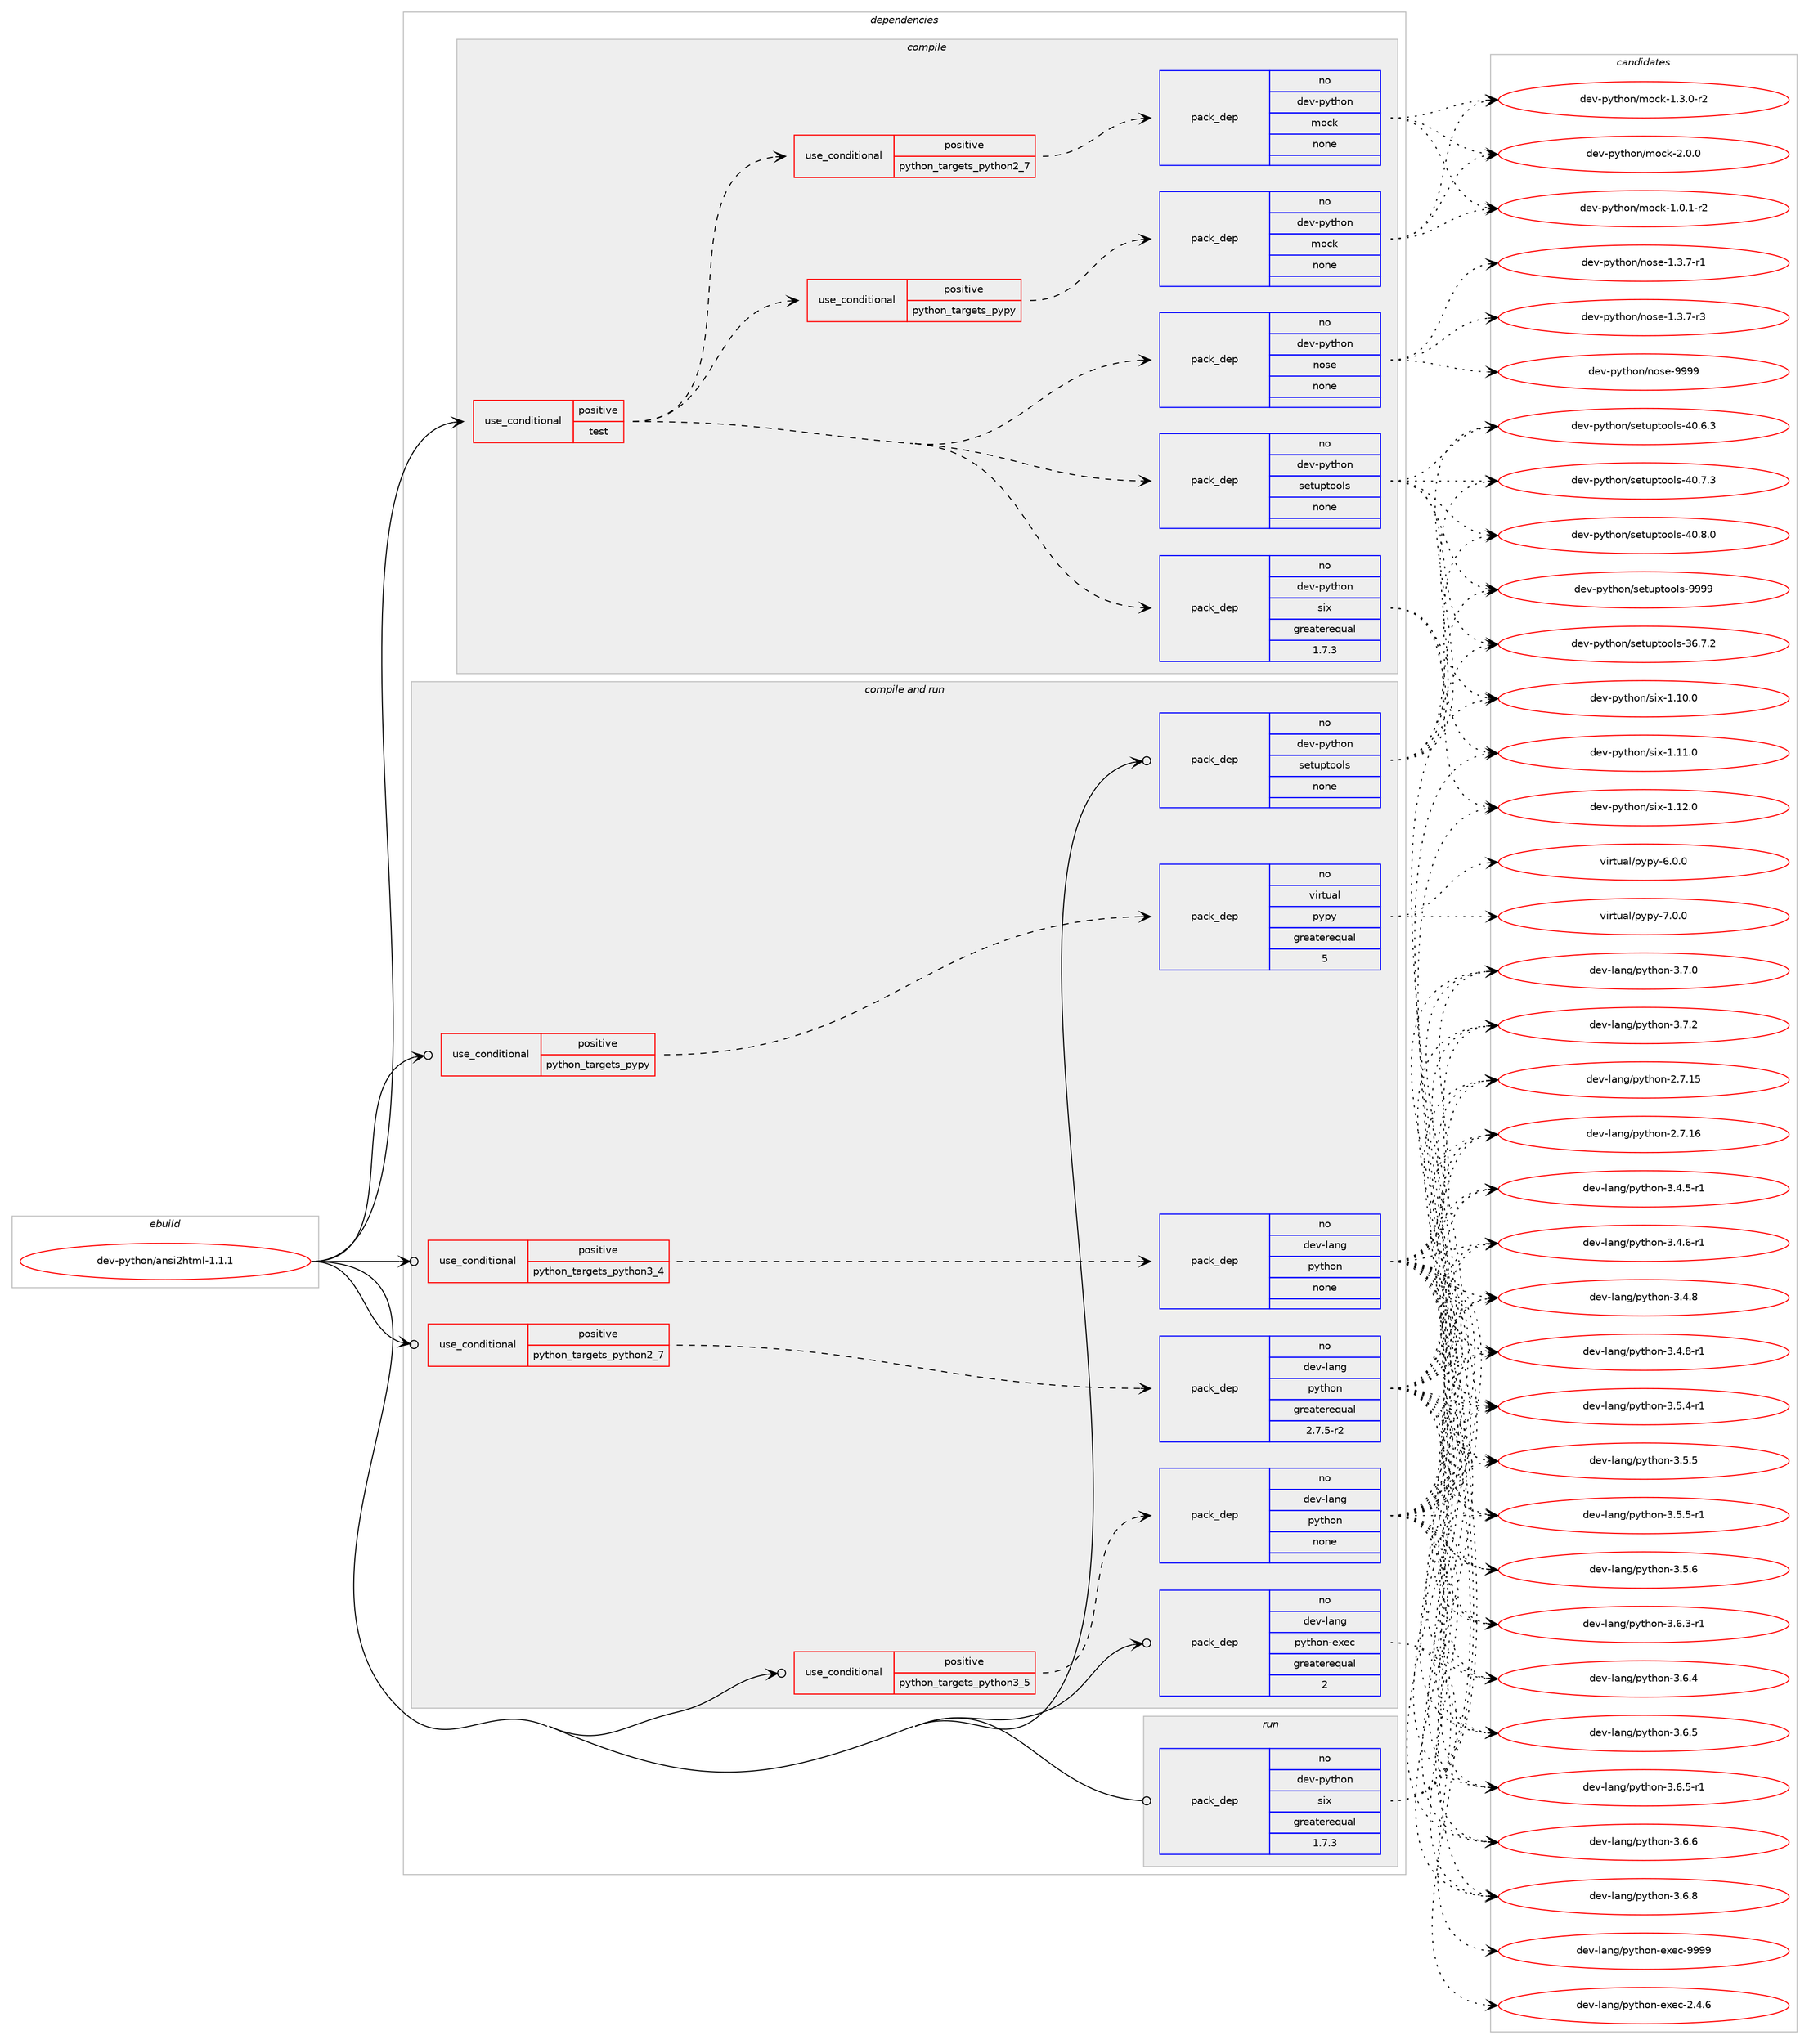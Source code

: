 digraph prolog {

# *************
# Graph options
# *************

newrank=true;
concentrate=true;
compound=true;
graph [rankdir=LR,fontname=Helvetica,fontsize=10,ranksep=1.5];#, ranksep=2.5, nodesep=0.2];
edge  [arrowhead=vee];
node  [fontname=Helvetica,fontsize=10];

# **********
# The ebuild
# **********

subgraph cluster_leftcol {
color=gray;
rank=same;
label=<<i>ebuild</i>>;
id [label="dev-python/ansi2html-1.1.1", color=red, width=4, href="../dev-python/ansi2html-1.1.1.svg"];
}

# ****************
# The dependencies
# ****************

subgraph cluster_midcol {
color=gray;
label=<<i>dependencies</i>>;
subgraph cluster_compile {
fillcolor="#eeeeee";
style=filled;
label=<<i>compile</i>>;
subgraph cond370765 {
dependency1398252 [label=<<TABLE BORDER="0" CELLBORDER="1" CELLSPACING="0" CELLPADDING="4"><TR><TD ROWSPAN="3" CELLPADDING="10">use_conditional</TD></TR><TR><TD>positive</TD></TR><TR><TD>test</TD></TR></TABLE>>, shape=none, color=red];
subgraph pack1004262 {
dependency1398253 [label=<<TABLE BORDER="0" CELLBORDER="1" CELLSPACING="0" CELLPADDING="4" WIDTH="220"><TR><TD ROWSPAN="6" CELLPADDING="30">pack_dep</TD></TR><TR><TD WIDTH="110">no</TD></TR><TR><TD>dev-python</TD></TR><TR><TD>setuptools</TD></TR><TR><TD>none</TD></TR><TR><TD></TD></TR></TABLE>>, shape=none, color=blue];
}
dependency1398252:e -> dependency1398253:w [weight=20,style="dashed",arrowhead="vee"];
subgraph pack1004263 {
dependency1398254 [label=<<TABLE BORDER="0" CELLBORDER="1" CELLSPACING="0" CELLPADDING="4" WIDTH="220"><TR><TD ROWSPAN="6" CELLPADDING="30">pack_dep</TD></TR><TR><TD WIDTH="110">no</TD></TR><TR><TD>dev-python</TD></TR><TR><TD>six</TD></TR><TR><TD>greaterequal</TD></TR><TR><TD>1.7.3</TD></TR></TABLE>>, shape=none, color=blue];
}
dependency1398252:e -> dependency1398254:w [weight=20,style="dashed",arrowhead="vee"];
subgraph pack1004264 {
dependency1398255 [label=<<TABLE BORDER="0" CELLBORDER="1" CELLSPACING="0" CELLPADDING="4" WIDTH="220"><TR><TD ROWSPAN="6" CELLPADDING="30">pack_dep</TD></TR><TR><TD WIDTH="110">no</TD></TR><TR><TD>dev-python</TD></TR><TR><TD>nose</TD></TR><TR><TD>none</TD></TR><TR><TD></TD></TR></TABLE>>, shape=none, color=blue];
}
dependency1398252:e -> dependency1398255:w [weight=20,style="dashed",arrowhead="vee"];
subgraph cond370766 {
dependency1398256 [label=<<TABLE BORDER="0" CELLBORDER="1" CELLSPACING="0" CELLPADDING="4"><TR><TD ROWSPAN="3" CELLPADDING="10">use_conditional</TD></TR><TR><TD>positive</TD></TR><TR><TD>python_targets_pypy</TD></TR></TABLE>>, shape=none, color=red];
subgraph pack1004265 {
dependency1398257 [label=<<TABLE BORDER="0" CELLBORDER="1" CELLSPACING="0" CELLPADDING="4" WIDTH="220"><TR><TD ROWSPAN="6" CELLPADDING="30">pack_dep</TD></TR><TR><TD WIDTH="110">no</TD></TR><TR><TD>dev-python</TD></TR><TR><TD>mock</TD></TR><TR><TD>none</TD></TR><TR><TD></TD></TR></TABLE>>, shape=none, color=blue];
}
dependency1398256:e -> dependency1398257:w [weight=20,style="dashed",arrowhead="vee"];
}
dependency1398252:e -> dependency1398256:w [weight=20,style="dashed",arrowhead="vee"];
subgraph cond370767 {
dependency1398258 [label=<<TABLE BORDER="0" CELLBORDER="1" CELLSPACING="0" CELLPADDING="4"><TR><TD ROWSPAN="3" CELLPADDING="10">use_conditional</TD></TR><TR><TD>positive</TD></TR><TR><TD>python_targets_python2_7</TD></TR></TABLE>>, shape=none, color=red];
subgraph pack1004266 {
dependency1398259 [label=<<TABLE BORDER="0" CELLBORDER="1" CELLSPACING="0" CELLPADDING="4" WIDTH="220"><TR><TD ROWSPAN="6" CELLPADDING="30">pack_dep</TD></TR><TR><TD WIDTH="110">no</TD></TR><TR><TD>dev-python</TD></TR><TR><TD>mock</TD></TR><TR><TD>none</TD></TR><TR><TD></TD></TR></TABLE>>, shape=none, color=blue];
}
dependency1398258:e -> dependency1398259:w [weight=20,style="dashed",arrowhead="vee"];
}
dependency1398252:e -> dependency1398258:w [weight=20,style="dashed",arrowhead="vee"];
}
id:e -> dependency1398252:w [weight=20,style="solid",arrowhead="vee"];
}
subgraph cluster_compileandrun {
fillcolor="#eeeeee";
style=filled;
label=<<i>compile and run</i>>;
subgraph cond370768 {
dependency1398260 [label=<<TABLE BORDER="0" CELLBORDER="1" CELLSPACING="0" CELLPADDING="4"><TR><TD ROWSPAN="3" CELLPADDING="10">use_conditional</TD></TR><TR><TD>positive</TD></TR><TR><TD>python_targets_pypy</TD></TR></TABLE>>, shape=none, color=red];
subgraph pack1004267 {
dependency1398261 [label=<<TABLE BORDER="0" CELLBORDER="1" CELLSPACING="0" CELLPADDING="4" WIDTH="220"><TR><TD ROWSPAN="6" CELLPADDING="30">pack_dep</TD></TR><TR><TD WIDTH="110">no</TD></TR><TR><TD>virtual</TD></TR><TR><TD>pypy</TD></TR><TR><TD>greaterequal</TD></TR><TR><TD>5</TD></TR></TABLE>>, shape=none, color=blue];
}
dependency1398260:e -> dependency1398261:w [weight=20,style="dashed",arrowhead="vee"];
}
id:e -> dependency1398260:w [weight=20,style="solid",arrowhead="odotvee"];
subgraph cond370769 {
dependency1398262 [label=<<TABLE BORDER="0" CELLBORDER="1" CELLSPACING="0" CELLPADDING="4"><TR><TD ROWSPAN="3" CELLPADDING="10">use_conditional</TD></TR><TR><TD>positive</TD></TR><TR><TD>python_targets_python2_7</TD></TR></TABLE>>, shape=none, color=red];
subgraph pack1004268 {
dependency1398263 [label=<<TABLE BORDER="0" CELLBORDER="1" CELLSPACING="0" CELLPADDING="4" WIDTH="220"><TR><TD ROWSPAN="6" CELLPADDING="30">pack_dep</TD></TR><TR><TD WIDTH="110">no</TD></TR><TR><TD>dev-lang</TD></TR><TR><TD>python</TD></TR><TR><TD>greaterequal</TD></TR><TR><TD>2.7.5-r2</TD></TR></TABLE>>, shape=none, color=blue];
}
dependency1398262:e -> dependency1398263:w [weight=20,style="dashed",arrowhead="vee"];
}
id:e -> dependency1398262:w [weight=20,style="solid",arrowhead="odotvee"];
subgraph cond370770 {
dependency1398264 [label=<<TABLE BORDER="0" CELLBORDER="1" CELLSPACING="0" CELLPADDING="4"><TR><TD ROWSPAN="3" CELLPADDING="10">use_conditional</TD></TR><TR><TD>positive</TD></TR><TR><TD>python_targets_python3_4</TD></TR></TABLE>>, shape=none, color=red];
subgraph pack1004269 {
dependency1398265 [label=<<TABLE BORDER="0" CELLBORDER="1" CELLSPACING="0" CELLPADDING="4" WIDTH="220"><TR><TD ROWSPAN="6" CELLPADDING="30">pack_dep</TD></TR><TR><TD WIDTH="110">no</TD></TR><TR><TD>dev-lang</TD></TR><TR><TD>python</TD></TR><TR><TD>none</TD></TR><TR><TD></TD></TR></TABLE>>, shape=none, color=blue];
}
dependency1398264:e -> dependency1398265:w [weight=20,style="dashed",arrowhead="vee"];
}
id:e -> dependency1398264:w [weight=20,style="solid",arrowhead="odotvee"];
subgraph cond370771 {
dependency1398266 [label=<<TABLE BORDER="0" CELLBORDER="1" CELLSPACING="0" CELLPADDING="4"><TR><TD ROWSPAN="3" CELLPADDING="10">use_conditional</TD></TR><TR><TD>positive</TD></TR><TR><TD>python_targets_python3_5</TD></TR></TABLE>>, shape=none, color=red];
subgraph pack1004270 {
dependency1398267 [label=<<TABLE BORDER="0" CELLBORDER="1" CELLSPACING="0" CELLPADDING="4" WIDTH="220"><TR><TD ROWSPAN="6" CELLPADDING="30">pack_dep</TD></TR><TR><TD WIDTH="110">no</TD></TR><TR><TD>dev-lang</TD></TR><TR><TD>python</TD></TR><TR><TD>none</TD></TR><TR><TD></TD></TR></TABLE>>, shape=none, color=blue];
}
dependency1398266:e -> dependency1398267:w [weight=20,style="dashed",arrowhead="vee"];
}
id:e -> dependency1398266:w [weight=20,style="solid",arrowhead="odotvee"];
subgraph pack1004271 {
dependency1398268 [label=<<TABLE BORDER="0" CELLBORDER="1" CELLSPACING="0" CELLPADDING="4" WIDTH="220"><TR><TD ROWSPAN="6" CELLPADDING="30">pack_dep</TD></TR><TR><TD WIDTH="110">no</TD></TR><TR><TD>dev-lang</TD></TR><TR><TD>python-exec</TD></TR><TR><TD>greaterequal</TD></TR><TR><TD>2</TD></TR></TABLE>>, shape=none, color=blue];
}
id:e -> dependency1398268:w [weight=20,style="solid",arrowhead="odotvee"];
subgraph pack1004272 {
dependency1398269 [label=<<TABLE BORDER="0" CELLBORDER="1" CELLSPACING="0" CELLPADDING="4" WIDTH="220"><TR><TD ROWSPAN="6" CELLPADDING="30">pack_dep</TD></TR><TR><TD WIDTH="110">no</TD></TR><TR><TD>dev-python</TD></TR><TR><TD>setuptools</TD></TR><TR><TD>none</TD></TR><TR><TD></TD></TR></TABLE>>, shape=none, color=blue];
}
id:e -> dependency1398269:w [weight=20,style="solid",arrowhead="odotvee"];
}
subgraph cluster_run {
fillcolor="#eeeeee";
style=filled;
label=<<i>run</i>>;
subgraph pack1004273 {
dependency1398270 [label=<<TABLE BORDER="0" CELLBORDER="1" CELLSPACING="0" CELLPADDING="4" WIDTH="220"><TR><TD ROWSPAN="6" CELLPADDING="30">pack_dep</TD></TR><TR><TD WIDTH="110">no</TD></TR><TR><TD>dev-python</TD></TR><TR><TD>six</TD></TR><TR><TD>greaterequal</TD></TR><TR><TD>1.7.3</TD></TR></TABLE>>, shape=none, color=blue];
}
id:e -> dependency1398270:w [weight=20,style="solid",arrowhead="odot"];
}
}

# **************
# The candidates
# **************

subgraph cluster_choices {
rank=same;
color=gray;
label=<<i>candidates</i>>;

subgraph choice1004262 {
color=black;
nodesep=1;
choice100101118451121211161041111104711510111611711211611111110811545515446554650 [label="dev-python/setuptools-36.7.2", color=red, width=4,href="../dev-python/setuptools-36.7.2.svg"];
choice100101118451121211161041111104711510111611711211611111110811545524846544651 [label="dev-python/setuptools-40.6.3", color=red, width=4,href="../dev-python/setuptools-40.6.3.svg"];
choice100101118451121211161041111104711510111611711211611111110811545524846554651 [label="dev-python/setuptools-40.7.3", color=red, width=4,href="../dev-python/setuptools-40.7.3.svg"];
choice100101118451121211161041111104711510111611711211611111110811545524846564648 [label="dev-python/setuptools-40.8.0", color=red, width=4,href="../dev-python/setuptools-40.8.0.svg"];
choice10010111845112121116104111110471151011161171121161111111081154557575757 [label="dev-python/setuptools-9999", color=red, width=4,href="../dev-python/setuptools-9999.svg"];
dependency1398253:e -> choice100101118451121211161041111104711510111611711211611111110811545515446554650:w [style=dotted,weight="100"];
dependency1398253:e -> choice100101118451121211161041111104711510111611711211611111110811545524846544651:w [style=dotted,weight="100"];
dependency1398253:e -> choice100101118451121211161041111104711510111611711211611111110811545524846554651:w [style=dotted,weight="100"];
dependency1398253:e -> choice100101118451121211161041111104711510111611711211611111110811545524846564648:w [style=dotted,weight="100"];
dependency1398253:e -> choice10010111845112121116104111110471151011161171121161111111081154557575757:w [style=dotted,weight="100"];
}
subgraph choice1004263 {
color=black;
nodesep=1;
choice100101118451121211161041111104711510512045494649484648 [label="dev-python/six-1.10.0", color=red, width=4,href="../dev-python/six-1.10.0.svg"];
choice100101118451121211161041111104711510512045494649494648 [label="dev-python/six-1.11.0", color=red, width=4,href="../dev-python/six-1.11.0.svg"];
choice100101118451121211161041111104711510512045494649504648 [label="dev-python/six-1.12.0", color=red, width=4,href="../dev-python/six-1.12.0.svg"];
dependency1398254:e -> choice100101118451121211161041111104711510512045494649484648:w [style=dotted,weight="100"];
dependency1398254:e -> choice100101118451121211161041111104711510512045494649494648:w [style=dotted,weight="100"];
dependency1398254:e -> choice100101118451121211161041111104711510512045494649504648:w [style=dotted,weight="100"];
}
subgraph choice1004264 {
color=black;
nodesep=1;
choice10010111845112121116104111110471101111151014549465146554511449 [label="dev-python/nose-1.3.7-r1", color=red, width=4,href="../dev-python/nose-1.3.7-r1.svg"];
choice10010111845112121116104111110471101111151014549465146554511451 [label="dev-python/nose-1.3.7-r3", color=red, width=4,href="../dev-python/nose-1.3.7-r3.svg"];
choice10010111845112121116104111110471101111151014557575757 [label="dev-python/nose-9999", color=red, width=4,href="../dev-python/nose-9999.svg"];
dependency1398255:e -> choice10010111845112121116104111110471101111151014549465146554511449:w [style=dotted,weight="100"];
dependency1398255:e -> choice10010111845112121116104111110471101111151014549465146554511451:w [style=dotted,weight="100"];
dependency1398255:e -> choice10010111845112121116104111110471101111151014557575757:w [style=dotted,weight="100"];
}
subgraph choice1004265 {
color=black;
nodesep=1;
choice1001011184511212111610411111047109111991074549464846494511450 [label="dev-python/mock-1.0.1-r2", color=red, width=4,href="../dev-python/mock-1.0.1-r2.svg"];
choice1001011184511212111610411111047109111991074549465146484511450 [label="dev-python/mock-1.3.0-r2", color=red, width=4,href="../dev-python/mock-1.3.0-r2.svg"];
choice100101118451121211161041111104710911199107455046484648 [label="dev-python/mock-2.0.0", color=red, width=4,href="../dev-python/mock-2.0.0.svg"];
dependency1398257:e -> choice1001011184511212111610411111047109111991074549464846494511450:w [style=dotted,weight="100"];
dependency1398257:e -> choice1001011184511212111610411111047109111991074549465146484511450:w [style=dotted,weight="100"];
dependency1398257:e -> choice100101118451121211161041111104710911199107455046484648:w [style=dotted,weight="100"];
}
subgraph choice1004266 {
color=black;
nodesep=1;
choice1001011184511212111610411111047109111991074549464846494511450 [label="dev-python/mock-1.0.1-r2", color=red, width=4,href="../dev-python/mock-1.0.1-r2.svg"];
choice1001011184511212111610411111047109111991074549465146484511450 [label="dev-python/mock-1.3.0-r2", color=red, width=4,href="../dev-python/mock-1.3.0-r2.svg"];
choice100101118451121211161041111104710911199107455046484648 [label="dev-python/mock-2.0.0", color=red, width=4,href="../dev-python/mock-2.0.0.svg"];
dependency1398259:e -> choice1001011184511212111610411111047109111991074549464846494511450:w [style=dotted,weight="100"];
dependency1398259:e -> choice1001011184511212111610411111047109111991074549465146484511450:w [style=dotted,weight="100"];
dependency1398259:e -> choice100101118451121211161041111104710911199107455046484648:w [style=dotted,weight="100"];
}
subgraph choice1004267 {
color=black;
nodesep=1;
choice1181051141161179710847112121112121455446484648 [label="virtual/pypy-6.0.0", color=red, width=4,href="../virtual/pypy-6.0.0.svg"];
choice1181051141161179710847112121112121455546484648 [label="virtual/pypy-7.0.0", color=red, width=4,href="../virtual/pypy-7.0.0.svg"];
dependency1398261:e -> choice1181051141161179710847112121112121455446484648:w [style=dotted,weight="100"];
dependency1398261:e -> choice1181051141161179710847112121112121455546484648:w [style=dotted,weight="100"];
}
subgraph choice1004268 {
color=black;
nodesep=1;
choice10010111845108971101034711212111610411111045504655464953 [label="dev-lang/python-2.7.15", color=red, width=4,href="../dev-lang/python-2.7.15.svg"];
choice10010111845108971101034711212111610411111045504655464954 [label="dev-lang/python-2.7.16", color=red, width=4,href="../dev-lang/python-2.7.16.svg"];
choice1001011184510897110103471121211161041111104551465246534511449 [label="dev-lang/python-3.4.5-r1", color=red, width=4,href="../dev-lang/python-3.4.5-r1.svg"];
choice1001011184510897110103471121211161041111104551465246544511449 [label="dev-lang/python-3.4.6-r1", color=red, width=4,href="../dev-lang/python-3.4.6-r1.svg"];
choice100101118451089711010347112121116104111110455146524656 [label="dev-lang/python-3.4.8", color=red, width=4,href="../dev-lang/python-3.4.8.svg"];
choice1001011184510897110103471121211161041111104551465246564511449 [label="dev-lang/python-3.4.8-r1", color=red, width=4,href="../dev-lang/python-3.4.8-r1.svg"];
choice1001011184510897110103471121211161041111104551465346524511449 [label="dev-lang/python-3.5.4-r1", color=red, width=4,href="../dev-lang/python-3.5.4-r1.svg"];
choice100101118451089711010347112121116104111110455146534653 [label="dev-lang/python-3.5.5", color=red, width=4,href="../dev-lang/python-3.5.5.svg"];
choice1001011184510897110103471121211161041111104551465346534511449 [label="dev-lang/python-3.5.5-r1", color=red, width=4,href="../dev-lang/python-3.5.5-r1.svg"];
choice100101118451089711010347112121116104111110455146534654 [label="dev-lang/python-3.5.6", color=red, width=4,href="../dev-lang/python-3.5.6.svg"];
choice1001011184510897110103471121211161041111104551465446514511449 [label="dev-lang/python-3.6.3-r1", color=red, width=4,href="../dev-lang/python-3.6.3-r1.svg"];
choice100101118451089711010347112121116104111110455146544652 [label="dev-lang/python-3.6.4", color=red, width=4,href="../dev-lang/python-3.6.4.svg"];
choice100101118451089711010347112121116104111110455146544653 [label="dev-lang/python-3.6.5", color=red, width=4,href="../dev-lang/python-3.6.5.svg"];
choice1001011184510897110103471121211161041111104551465446534511449 [label="dev-lang/python-3.6.5-r1", color=red, width=4,href="../dev-lang/python-3.6.5-r1.svg"];
choice100101118451089711010347112121116104111110455146544654 [label="dev-lang/python-3.6.6", color=red, width=4,href="../dev-lang/python-3.6.6.svg"];
choice100101118451089711010347112121116104111110455146544656 [label="dev-lang/python-3.6.8", color=red, width=4,href="../dev-lang/python-3.6.8.svg"];
choice100101118451089711010347112121116104111110455146554648 [label="dev-lang/python-3.7.0", color=red, width=4,href="../dev-lang/python-3.7.0.svg"];
choice100101118451089711010347112121116104111110455146554650 [label="dev-lang/python-3.7.2", color=red, width=4,href="../dev-lang/python-3.7.2.svg"];
dependency1398263:e -> choice10010111845108971101034711212111610411111045504655464953:w [style=dotted,weight="100"];
dependency1398263:e -> choice10010111845108971101034711212111610411111045504655464954:w [style=dotted,weight="100"];
dependency1398263:e -> choice1001011184510897110103471121211161041111104551465246534511449:w [style=dotted,weight="100"];
dependency1398263:e -> choice1001011184510897110103471121211161041111104551465246544511449:w [style=dotted,weight="100"];
dependency1398263:e -> choice100101118451089711010347112121116104111110455146524656:w [style=dotted,weight="100"];
dependency1398263:e -> choice1001011184510897110103471121211161041111104551465246564511449:w [style=dotted,weight="100"];
dependency1398263:e -> choice1001011184510897110103471121211161041111104551465346524511449:w [style=dotted,weight="100"];
dependency1398263:e -> choice100101118451089711010347112121116104111110455146534653:w [style=dotted,weight="100"];
dependency1398263:e -> choice1001011184510897110103471121211161041111104551465346534511449:w [style=dotted,weight="100"];
dependency1398263:e -> choice100101118451089711010347112121116104111110455146534654:w [style=dotted,weight="100"];
dependency1398263:e -> choice1001011184510897110103471121211161041111104551465446514511449:w [style=dotted,weight="100"];
dependency1398263:e -> choice100101118451089711010347112121116104111110455146544652:w [style=dotted,weight="100"];
dependency1398263:e -> choice100101118451089711010347112121116104111110455146544653:w [style=dotted,weight="100"];
dependency1398263:e -> choice1001011184510897110103471121211161041111104551465446534511449:w [style=dotted,weight="100"];
dependency1398263:e -> choice100101118451089711010347112121116104111110455146544654:w [style=dotted,weight="100"];
dependency1398263:e -> choice100101118451089711010347112121116104111110455146544656:w [style=dotted,weight="100"];
dependency1398263:e -> choice100101118451089711010347112121116104111110455146554648:w [style=dotted,weight="100"];
dependency1398263:e -> choice100101118451089711010347112121116104111110455146554650:w [style=dotted,weight="100"];
}
subgraph choice1004269 {
color=black;
nodesep=1;
choice10010111845108971101034711212111610411111045504655464953 [label="dev-lang/python-2.7.15", color=red, width=4,href="../dev-lang/python-2.7.15.svg"];
choice10010111845108971101034711212111610411111045504655464954 [label="dev-lang/python-2.7.16", color=red, width=4,href="../dev-lang/python-2.7.16.svg"];
choice1001011184510897110103471121211161041111104551465246534511449 [label="dev-lang/python-3.4.5-r1", color=red, width=4,href="../dev-lang/python-3.4.5-r1.svg"];
choice1001011184510897110103471121211161041111104551465246544511449 [label="dev-lang/python-3.4.6-r1", color=red, width=4,href="../dev-lang/python-3.4.6-r1.svg"];
choice100101118451089711010347112121116104111110455146524656 [label="dev-lang/python-3.4.8", color=red, width=4,href="../dev-lang/python-3.4.8.svg"];
choice1001011184510897110103471121211161041111104551465246564511449 [label="dev-lang/python-3.4.8-r1", color=red, width=4,href="../dev-lang/python-3.4.8-r1.svg"];
choice1001011184510897110103471121211161041111104551465346524511449 [label="dev-lang/python-3.5.4-r1", color=red, width=4,href="../dev-lang/python-3.5.4-r1.svg"];
choice100101118451089711010347112121116104111110455146534653 [label="dev-lang/python-3.5.5", color=red, width=4,href="../dev-lang/python-3.5.5.svg"];
choice1001011184510897110103471121211161041111104551465346534511449 [label="dev-lang/python-3.5.5-r1", color=red, width=4,href="../dev-lang/python-3.5.5-r1.svg"];
choice100101118451089711010347112121116104111110455146534654 [label="dev-lang/python-3.5.6", color=red, width=4,href="../dev-lang/python-3.5.6.svg"];
choice1001011184510897110103471121211161041111104551465446514511449 [label="dev-lang/python-3.6.3-r1", color=red, width=4,href="../dev-lang/python-3.6.3-r1.svg"];
choice100101118451089711010347112121116104111110455146544652 [label="dev-lang/python-3.6.4", color=red, width=4,href="../dev-lang/python-3.6.4.svg"];
choice100101118451089711010347112121116104111110455146544653 [label="dev-lang/python-3.6.5", color=red, width=4,href="../dev-lang/python-3.6.5.svg"];
choice1001011184510897110103471121211161041111104551465446534511449 [label="dev-lang/python-3.6.5-r1", color=red, width=4,href="../dev-lang/python-3.6.5-r1.svg"];
choice100101118451089711010347112121116104111110455146544654 [label="dev-lang/python-3.6.6", color=red, width=4,href="../dev-lang/python-3.6.6.svg"];
choice100101118451089711010347112121116104111110455146544656 [label="dev-lang/python-3.6.8", color=red, width=4,href="../dev-lang/python-3.6.8.svg"];
choice100101118451089711010347112121116104111110455146554648 [label="dev-lang/python-3.7.0", color=red, width=4,href="../dev-lang/python-3.7.0.svg"];
choice100101118451089711010347112121116104111110455146554650 [label="dev-lang/python-3.7.2", color=red, width=4,href="../dev-lang/python-3.7.2.svg"];
dependency1398265:e -> choice10010111845108971101034711212111610411111045504655464953:w [style=dotted,weight="100"];
dependency1398265:e -> choice10010111845108971101034711212111610411111045504655464954:w [style=dotted,weight="100"];
dependency1398265:e -> choice1001011184510897110103471121211161041111104551465246534511449:w [style=dotted,weight="100"];
dependency1398265:e -> choice1001011184510897110103471121211161041111104551465246544511449:w [style=dotted,weight="100"];
dependency1398265:e -> choice100101118451089711010347112121116104111110455146524656:w [style=dotted,weight="100"];
dependency1398265:e -> choice1001011184510897110103471121211161041111104551465246564511449:w [style=dotted,weight="100"];
dependency1398265:e -> choice1001011184510897110103471121211161041111104551465346524511449:w [style=dotted,weight="100"];
dependency1398265:e -> choice100101118451089711010347112121116104111110455146534653:w [style=dotted,weight="100"];
dependency1398265:e -> choice1001011184510897110103471121211161041111104551465346534511449:w [style=dotted,weight="100"];
dependency1398265:e -> choice100101118451089711010347112121116104111110455146534654:w [style=dotted,weight="100"];
dependency1398265:e -> choice1001011184510897110103471121211161041111104551465446514511449:w [style=dotted,weight="100"];
dependency1398265:e -> choice100101118451089711010347112121116104111110455146544652:w [style=dotted,weight="100"];
dependency1398265:e -> choice100101118451089711010347112121116104111110455146544653:w [style=dotted,weight="100"];
dependency1398265:e -> choice1001011184510897110103471121211161041111104551465446534511449:w [style=dotted,weight="100"];
dependency1398265:e -> choice100101118451089711010347112121116104111110455146544654:w [style=dotted,weight="100"];
dependency1398265:e -> choice100101118451089711010347112121116104111110455146544656:w [style=dotted,weight="100"];
dependency1398265:e -> choice100101118451089711010347112121116104111110455146554648:w [style=dotted,weight="100"];
dependency1398265:e -> choice100101118451089711010347112121116104111110455146554650:w [style=dotted,weight="100"];
}
subgraph choice1004270 {
color=black;
nodesep=1;
choice10010111845108971101034711212111610411111045504655464953 [label="dev-lang/python-2.7.15", color=red, width=4,href="../dev-lang/python-2.7.15.svg"];
choice10010111845108971101034711212111610411111045504655464954 [label="dev-lang/python-2.7.16", color=red, width=4,href="../dev-lang/python-2.7.16.svg"];
choice1001011184510897110103471121211161041111104551465246534511449 [label="dev-lang/python-3.4.5-r1", color=red, width=4,href="../dev-lang/python-3.4.5-r1.svg"];
choice1001011184510897110103471121211161041111104551465246544511449 [label="dev-lang/python-3.4.6-r1", color=red, width=4,href="../dev-lang/python-3.4.6-r1.svg"];
choice100101118451089711010347112121116104111110455146524656 [label="dev-lang/python-3.4.8", color=red, width=4,href="../dev-lang/python-3.4.8.svg"];
choice1001011184510897110103471121211161041111104551465246564511449 [label="dev-lang/python-3.4.8-r1", color=red, width=4,href="../dev-lang/python-3.4.8-r1.svg"];
choice1001011184510897110103471121211161041111104551465346524511449 [label="dev-lang/python-3.5.4-r1", color=red, width=4,href="../dev-lang/python-3.5.4-r1.svg"];
choice100101118451089711010347112121116104111110455146534653 [label="dev-lang/python-3.5.5", color=red, width=4,href="../dev-lang/python-3.5.5.svg"];
choice1001011184510897110103471121211161041111104551465346534511449 [label="dev-lang/python-3.5.5-r1", color=red, width=4,href="../dev-lang/python-3.5.5-r1.svg"];
choice100101118451089711010347112121116104111110455146534654 [label="dev-lang/python-3.5.6", color=red, width=4,href="../dev-lang/python-3.5.6.svg"];
choice1001011184510897110103471121211161041111104551465446514511449 [label="dev-lang/python-3.6.3-r1", color=red, width=4,href="../dev-lang/python-3.6.3-r1.svg"];
choice100101118451089711010347112121116104111110455146544652 [label="dev-lang/python-3.6.4", color=red, width=4,href="../dev-lang/python-3.6.4.svg"];
choice100101118451089711010347112121116104111110455146544653 [label="dev-lang/python-3.6.5", color=red, width=4,href="../dev-lang/python-3.6.5.svg"];
choice1001011184510897110103471121211161041111104551465446534511449 [label="dev-lang/python-3.6.5-r1", color=red, width=4,href="../dev-lang/python-3.6.5-r1.svg"];
choice100101118451089711010347112121116104111110455146544654 [label="dev-lang/python-3.6.6", color=red, width=4,href="../dev-lang/python-3.6.6.svg"];
choice100101118451089711010347112121116104111110455146544656 [label="dev-lang/python-3.6.8", color=red, width=4,href="../dev-lang/python-3.6.8.svg"];
choice100101118451089711010347112121116104111110455146554648 [label="dev-lang/python-3.7.0", color=red, width=4,href="../dev-lang/python-3.7.0.svg"];
choice100101118451089711010347112121116104111110455146554650 [label="dev-lang/python-3.7.2", color=red, width=4,href="../dev-lang/python-3.7.2.svg"];
dependency1398267:e -> choice10010111845108971101034711212111610411111045504655464953:w [style=dotted,weight="100"];
dependency1398267:e -> choice10010111845108971101034711212111610411111045504655464954:w [style=dotted,weight="100"];
dependency1398267:e -> choice1001011184510897110103471121211161041111104551465246534511449:w [style=dotted,weight="100"];
dependency1398267:e -> choice1001011184510897110103471121211161041111104551465246544511449:w [style=dotted,weight="100"];
dependency1398267:e -> choice100101118451089711010347112121116104111110455146524656:w [style=dotted,weight="100"];
dependency1398267:e -> choice1001011184510897110103471121211161041111104551465246564511449:w [style=dotted,weight="100"];
dependency1398267:e -> choice1001011184510897110103471121211161041111104551465346524511449:w [style=dotted,weight="100"];
dependency1398267:e -> choice100101118451089711010347112121116104111110455146534653:w [style=dotted,weight="100"];
dependency1398267:e -> choice1001011184510897110103471121211161041111104551465346534511449:w [style=dotted,weight="100"];
dependency1398267:e -> choice100101118451089711010347112121116104111110455146534654:w [style=dotted,weight="100"];
dependency1398267:e -> choice1001011184510897110103471121211161041111104551465446514511449:w [style=dotted,weight="100"];
dependency1398267:e -> choice100101118451089711010347112121116104111110455146544652:w [style=dotted,weight="100"];
dependency1398267:e -> choice100101118451089711010347112121116104111110455146544653:w [style=dotted,weight="100"];
dependency1398267:e -> choice1001011184510897110103471121211161041111104551465446534511449:w [style=dotted,weight="100"];
dependency1398267:e -> choice100101118451089711010347112121116104111110455146544654:w [style=dotted,weight="100"];
dependency1398267:e -> choice100101118451089711010347112121116104111110455146544656:w [style=dotted,weight="100"];
dependency1398267:e -> choice100101118451089711010347112121116104111110455146554648:w [style=dotted,weight="100"];
dependency1398267:e -> choice100101118451089711010347112121116104111110455146554650:w [style=dotted,weight="100"];
}
subgraph choice1004271 {
color=black;
nodesep=1;
choice1001011184510897110103471121211161041111104510112010199455046524654 [label="dev-lang/python-exec-2.4.6", color=red, width=4,href="../dev-lang/python-exec-2.4.6.svg"];
choice10010111845108971101034711212111610411111045101120101994557575757 [label="dev-lang/python-exec-9999", color=red, width=4,href="../dev-lang/python-exec-9999.svg"];
dependency1398268:e -> choice1001011184510897110103471121211161041111104510112010199455046524654:w [style=dotted,weight="100"];
dependency1398268:e -> choice10010111845108971101034711212111610411111045101120101994557575757:w [style=dotted,weight="100"];
}
subgraph choice1004272 {
color=black;
nodesep=1;
choice100101118451121211161041111104711510111611711211611111110811545515446554650 [label="dev-python/setuptools-36.7.2", color=red, width=4,href="../dev-python/setuptools-36.7.2.svg"];
choice100101118451121211161041111104711510111611711211611111110811545524846544651 [label="dev-python/setuptools-40.6.3", color=red, width=4,href="../dev-python/setuptools-40.6.3.svg"];
choice100101118451121211161041111104711510111611711211611111110811545524846554651 [label="dev-python/setuptools-40.7.3", color=red, width=4,href="../dev-python/setuptools-40.7.3.svg"];
choice100101118451121211161041111104711510111611711211611111110811545524846564648 [label="dev-python/setuptools-40.8.0", color=red, width=4,href="../dev-python/setuptools-40.8.0.svg"];
choice10010111845112121116104111110471151011161171121161111111081154557575757 [label="dev-python/setuptools-9999", color=red, width=4,href="../dev-python/setuptools-9999.svg"];
dependency1398269:e -> choice100101118451121211161041111104711510111611711211611111110811545515446554650:w [style=dotted,weight="100"];
dependency1398269:e -> choice100101118451121211161041111104711510111611711211611111110811545524846544651:w [style=dotted,weight="100"];
dependency1398269:e -> choice100101118451121211161041111104711510111611711211611111110811545524846554651:w [style=dotted,weight="100"];
dependency1398269:e -> choice100101118451121211161041111104711510111611711211611111110811545524846564648:w [style=dotted,weight="100"];
dependency1398269:e -> choice10010111845112121116104111110471151011161171121161111111081154557575757:w [style=dotted,weight="100"];
}
subgraph choice1004273 {
color=black;
nodesep=1;
choice100101118451121211161041111104711510512045494649484648 [label="dev-python/six-1.10.0", color=red, width=4,href="../dev-python/six-1.10.0.svg"];
choice100101118451121211161041111104711510512045494649494648 [label="dev-python/six-1.11.0", color=red, width=4,href="../dev-python/six-1.11.0.svg"];
choice100101118451121211161041111104711510512045494649504648 [label="dev-python/six-1.12.0", color=red, width=4,href="../dev-python/six-1.12.0.svg"];
dependency1398270:e -> choice100101118451121211161041111104711510512045494649484648:w [style=dotted,weight="100"];
dependency1398270:e -> choice100101118451121211161041111104711510512045494649494648:w [style=dotted,weight="100"];
dependency1398270:e -> choice100101118451121211161041111104711510512045494649504648:w [style=dotted,weight="100"];
}
}

}

